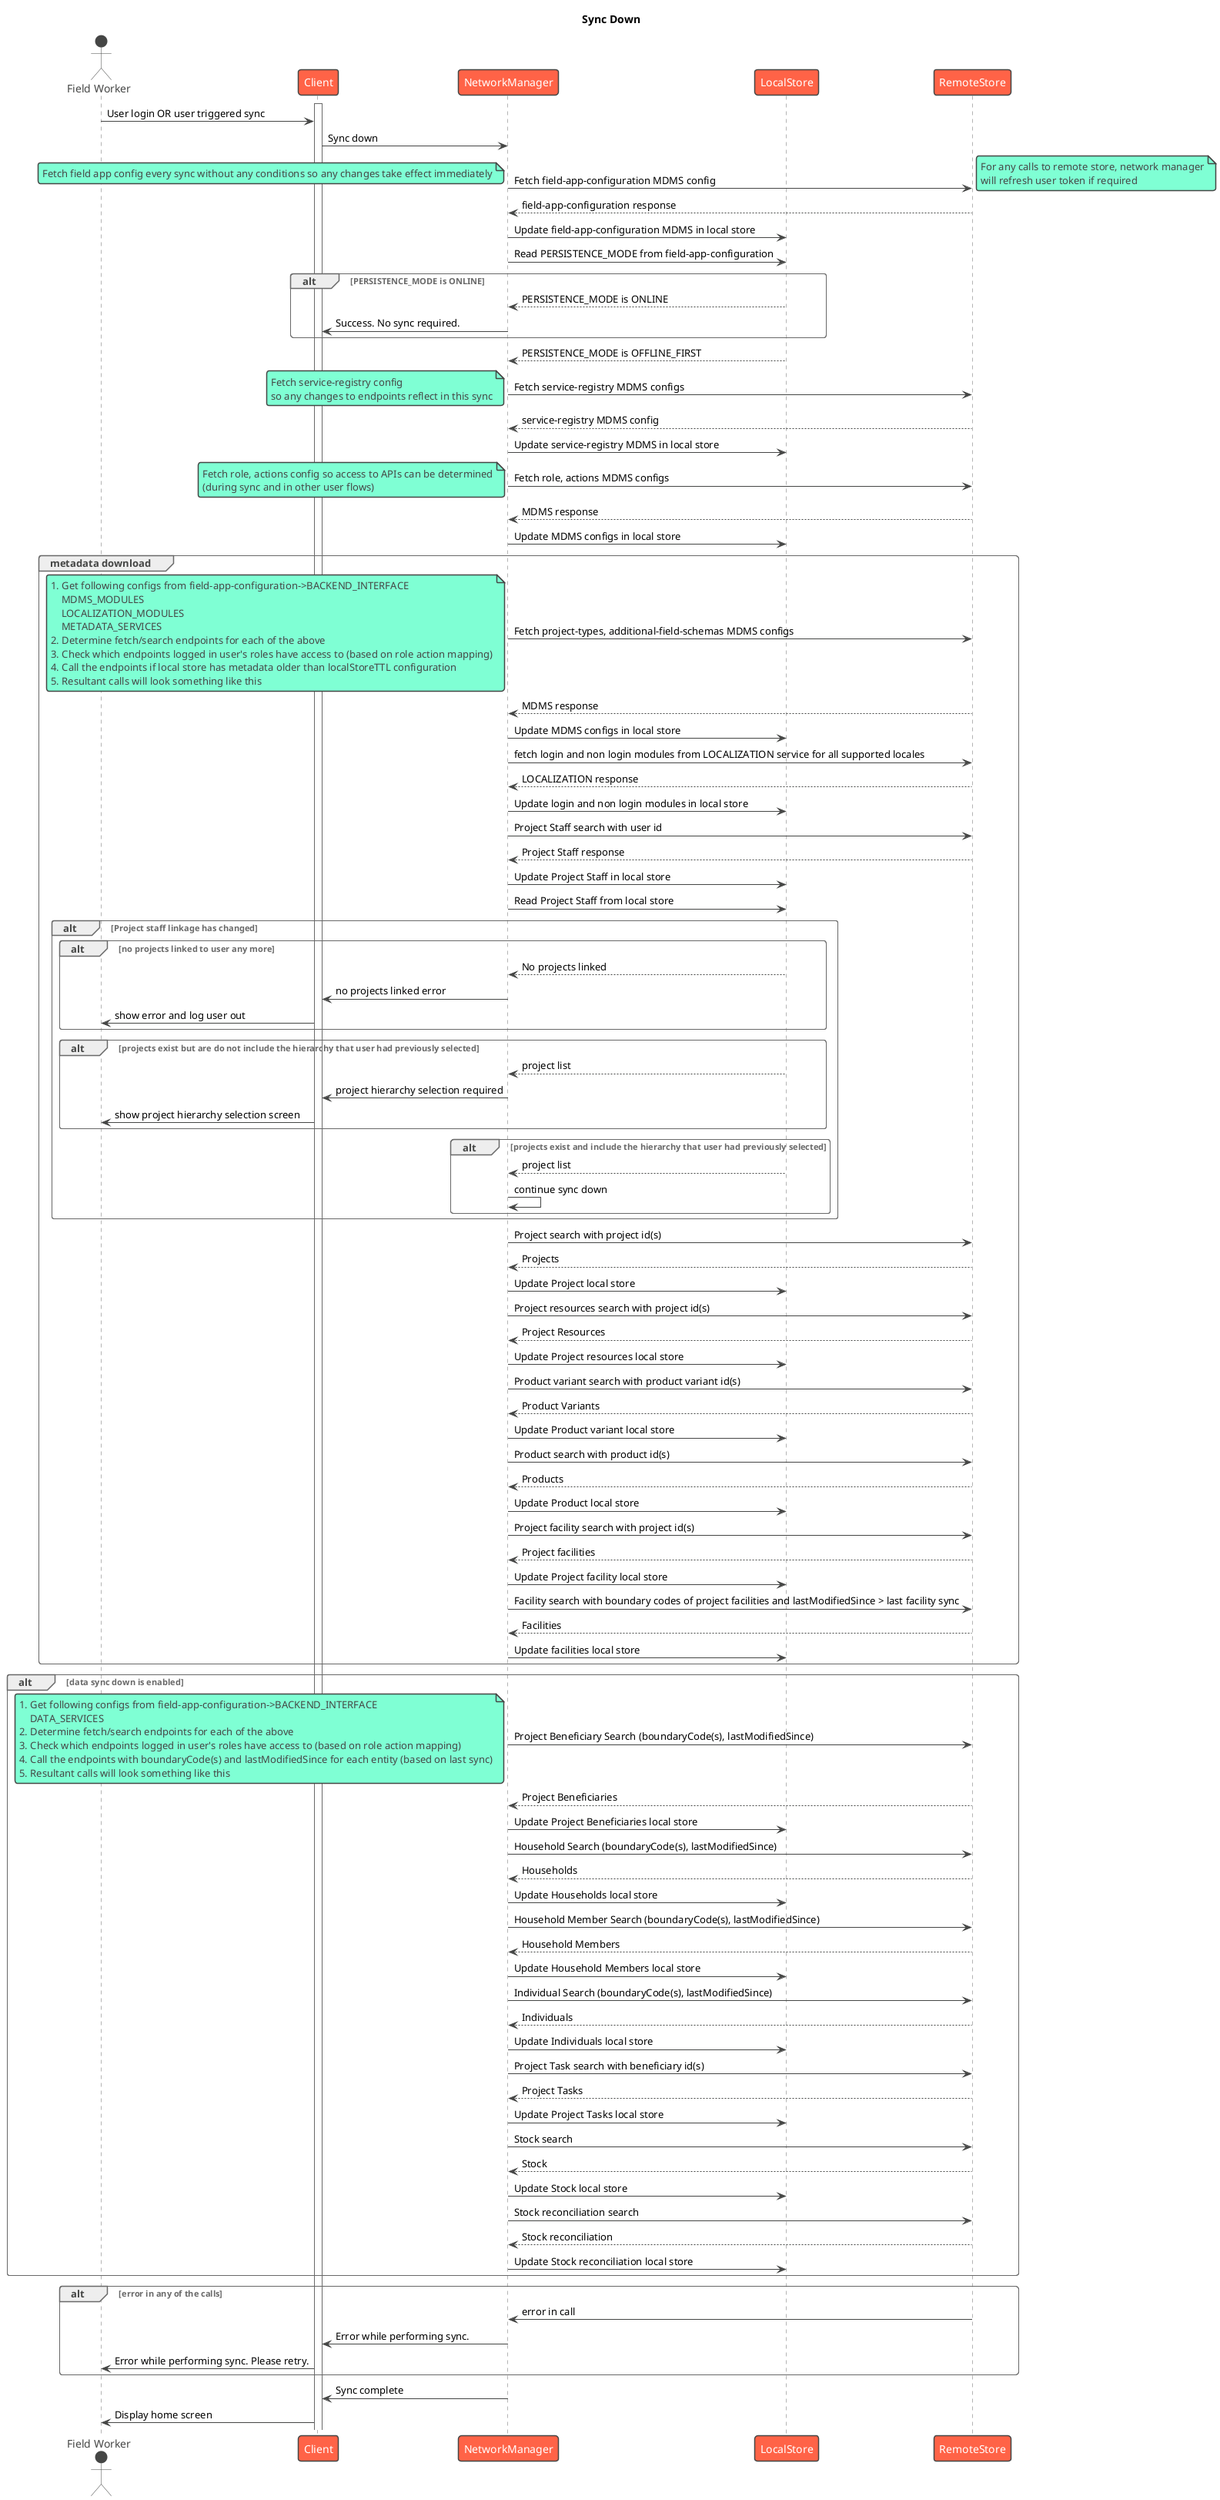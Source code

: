 @startuml
!theme vibrant
title Sync Down
actor "Field Worker" as a
participant Client as c
participant NetworkManager as nm
participant LocalStore as l
participant RemoteStore as r

activate c
a -> c: User login OR user triggered sync
c -> nm: Sync down
nm -> r: Fetch field-app-configuration MDMS config
note left
  Fetch field app config every sync without any conditions so any changes take effect immediately
end note
note right
  For any calls to remote store, network manager
  will refresh user token if required
end note
r --> nm: field-app-configuration response
nm -> l: Update field-app-configuration MDMS in local store
nm -> l: Read PERSISTENCE_MODE from field-app-configuration
alt PERSISTENCE_MODE is ONLINE
  l --> nm: PERSISTENCE_MODE is ONLINE
  nm -> c: Success. No sync required.
end
l --> nm: PERSISTENCE_MODE is OFFLINE_FIRST
nm -> r: Fetch service-registry MDMS configs
note left
  Fetch service-registry config
  so any changes to endpoints reflect in this sync
end note
r --> nm: service-registry MDMS config
nm -> l: Update service-registry MDMS in local store
nm -> r: Fetch role, actions MDMS configs
note left
  Fetch role, actions config so access to APIs can be determined
  (during sync and in other user flows)
end note
r --> nm: MDMS response
nm -> l: Update MDMS configs in local store
group metadata download
  nm -> r: Fetch project-types, additional-field-schemas MDMS configs
  note left
    1. Get following configs from field-app-configuration->BACKEND_INTERFACE
        MDMS_MODULES
        LOCALIZATION_MODULES
        METADATA_SERVICES
    2. Determine fetch/search endpoints for each of the above
    3. Check which endpoints logged in user's roles have access to (based on role action mapping)
    4. Call the endpoints if local store has metadata older than localStoreTTL configuration
    5. Resultant calls will look something like this
  end note
  r --> nm: MDMS response
  nm -> l: Update MDMS configs in local store
  nm -> r: fetch login and non login modules from LOCALIZATION service for all supported locales
  r --> nm: LOCALIZATION response
  nm -> l: Update login and non login modules in local store
  nm -> r: Project Staff search with user id
  r --> nm: Project Staff response
  nm -> l: Update Project Staff in local store
  nm -> l: Read Project Staff from local store
  alt Project staff linkage has changed
    alt no projects linked to user any more
      l --> nm: No projects linked
      nm -> c: no projects linked error
      c -> a: show error and log user out
    end
    alt projects exist but are do not include the hierarchy that user had previously selected
      l --> nm: project list
      nm -> c: project hierarchy selection required
      c -> a: show project hierarchy selection screen
    end
    alt projects exist and include the hierarchy that user had previously selected
      l --> nm: project list
      nm -> nm: continue sync down
    end
  end
  nm -> r: Project search with project id(s)
  r --> nm: Projects
  nm -> l: Update Project local store
  nm -> r: Project resources search with project id(s)
  r --> nm: Project Resources
  nm -> l: Update Project resources local store
  nm -> r: Product variant search with product variant id(s)
  r --> nm: Product Variants
  nm -> l: Update Product variant local store
  nm -> r: Product search with product id(s)
  r --> nm: Products
  nm -> l: Update Product local store
  nm -> r: Project facility search with project id(s)
  r --> nm: Project facilities
  nm -> l: Update Project facility local store
  nm -> r: Facility search with boundary codes of project facilities and lastModifiedSince > last facility sync
  r --> nm: Facilities
  nm -> l: Update facilities local store
end
alt data sync down is enabled
  nm -> r: Project Beneficiary Search (boundaryCode(s), lastModifiedSince)
  note left
    1. Get following configs from field-app-configuration->BACKEND_INTERFACE
        DATA_SERVICES
    2. Determine fetch/search endpoints for each of the above
    3. Check which endpoints logged in user's roles have access to (based on role action mapping)
    4. Call the endpoints with boundaryCode(s) and lastModifiedSince for each entity (based on last sync)
    5. Resultant calls will look something like this
  end note
  r --> nm: Project Beneficiaries
  nm -> l: Update Project Beneficiaries local store
  nm -> r: Household Search (boundaryCode(s), lastModifiedSince)
  r --> nm: Households
  nm -> l: Update Households local store
  nm -> r: Household Member Search (boundaryCode(s), lastModifiedSince)
  r --> nm: Household Members
  nm -> l: Update Household Members local store
  nm -> r: Individual Search (boundaryCode(s), lastModifiedSince)
  r --> nm: Individuals
  nm -> l: Update Individuals local store
'    alt project beneficiary type is household
'      nm -> r: Household search with beneficiary id(s) and (boundaryCode, lastModifiedSince)
'      nm -> r: Household Member search with household id and (boundaryCode, lastModifiedSince)
'      nm -> r: Individual search (boundaryCode, lastModifiedSince)
'    end
'    alt project beneficiary type is individual
'      nm -> r: Individual Search
'      nm -> r: Household Member search with individual id
'      nm -> r: Household search with household id
'      nm -> r: Household member search with household id
'    end
  nm -> r: Project Task search with beneficiary id(s)
  r --> nm: Project Tasks
  nm -> l: Update Project Tasks local store
  nm -> r: Stock search
  r --> nm: Stock
  nm -> l: Update Stock local store
  'Stock reconciliation required?
  nm -> r: Stock reconciliation search
  r --> nm: Stock reconciliation
  nm -> l: Update Stock reconciliation local store
end
alt error in any of the calls
  r -> nm: error in call
  nm -> c: Error while performing sync.
  c -> a: Error while performing sync. Please retry.
end
nm -> c: Sync complete
c -> a: Display home screen
@enduml